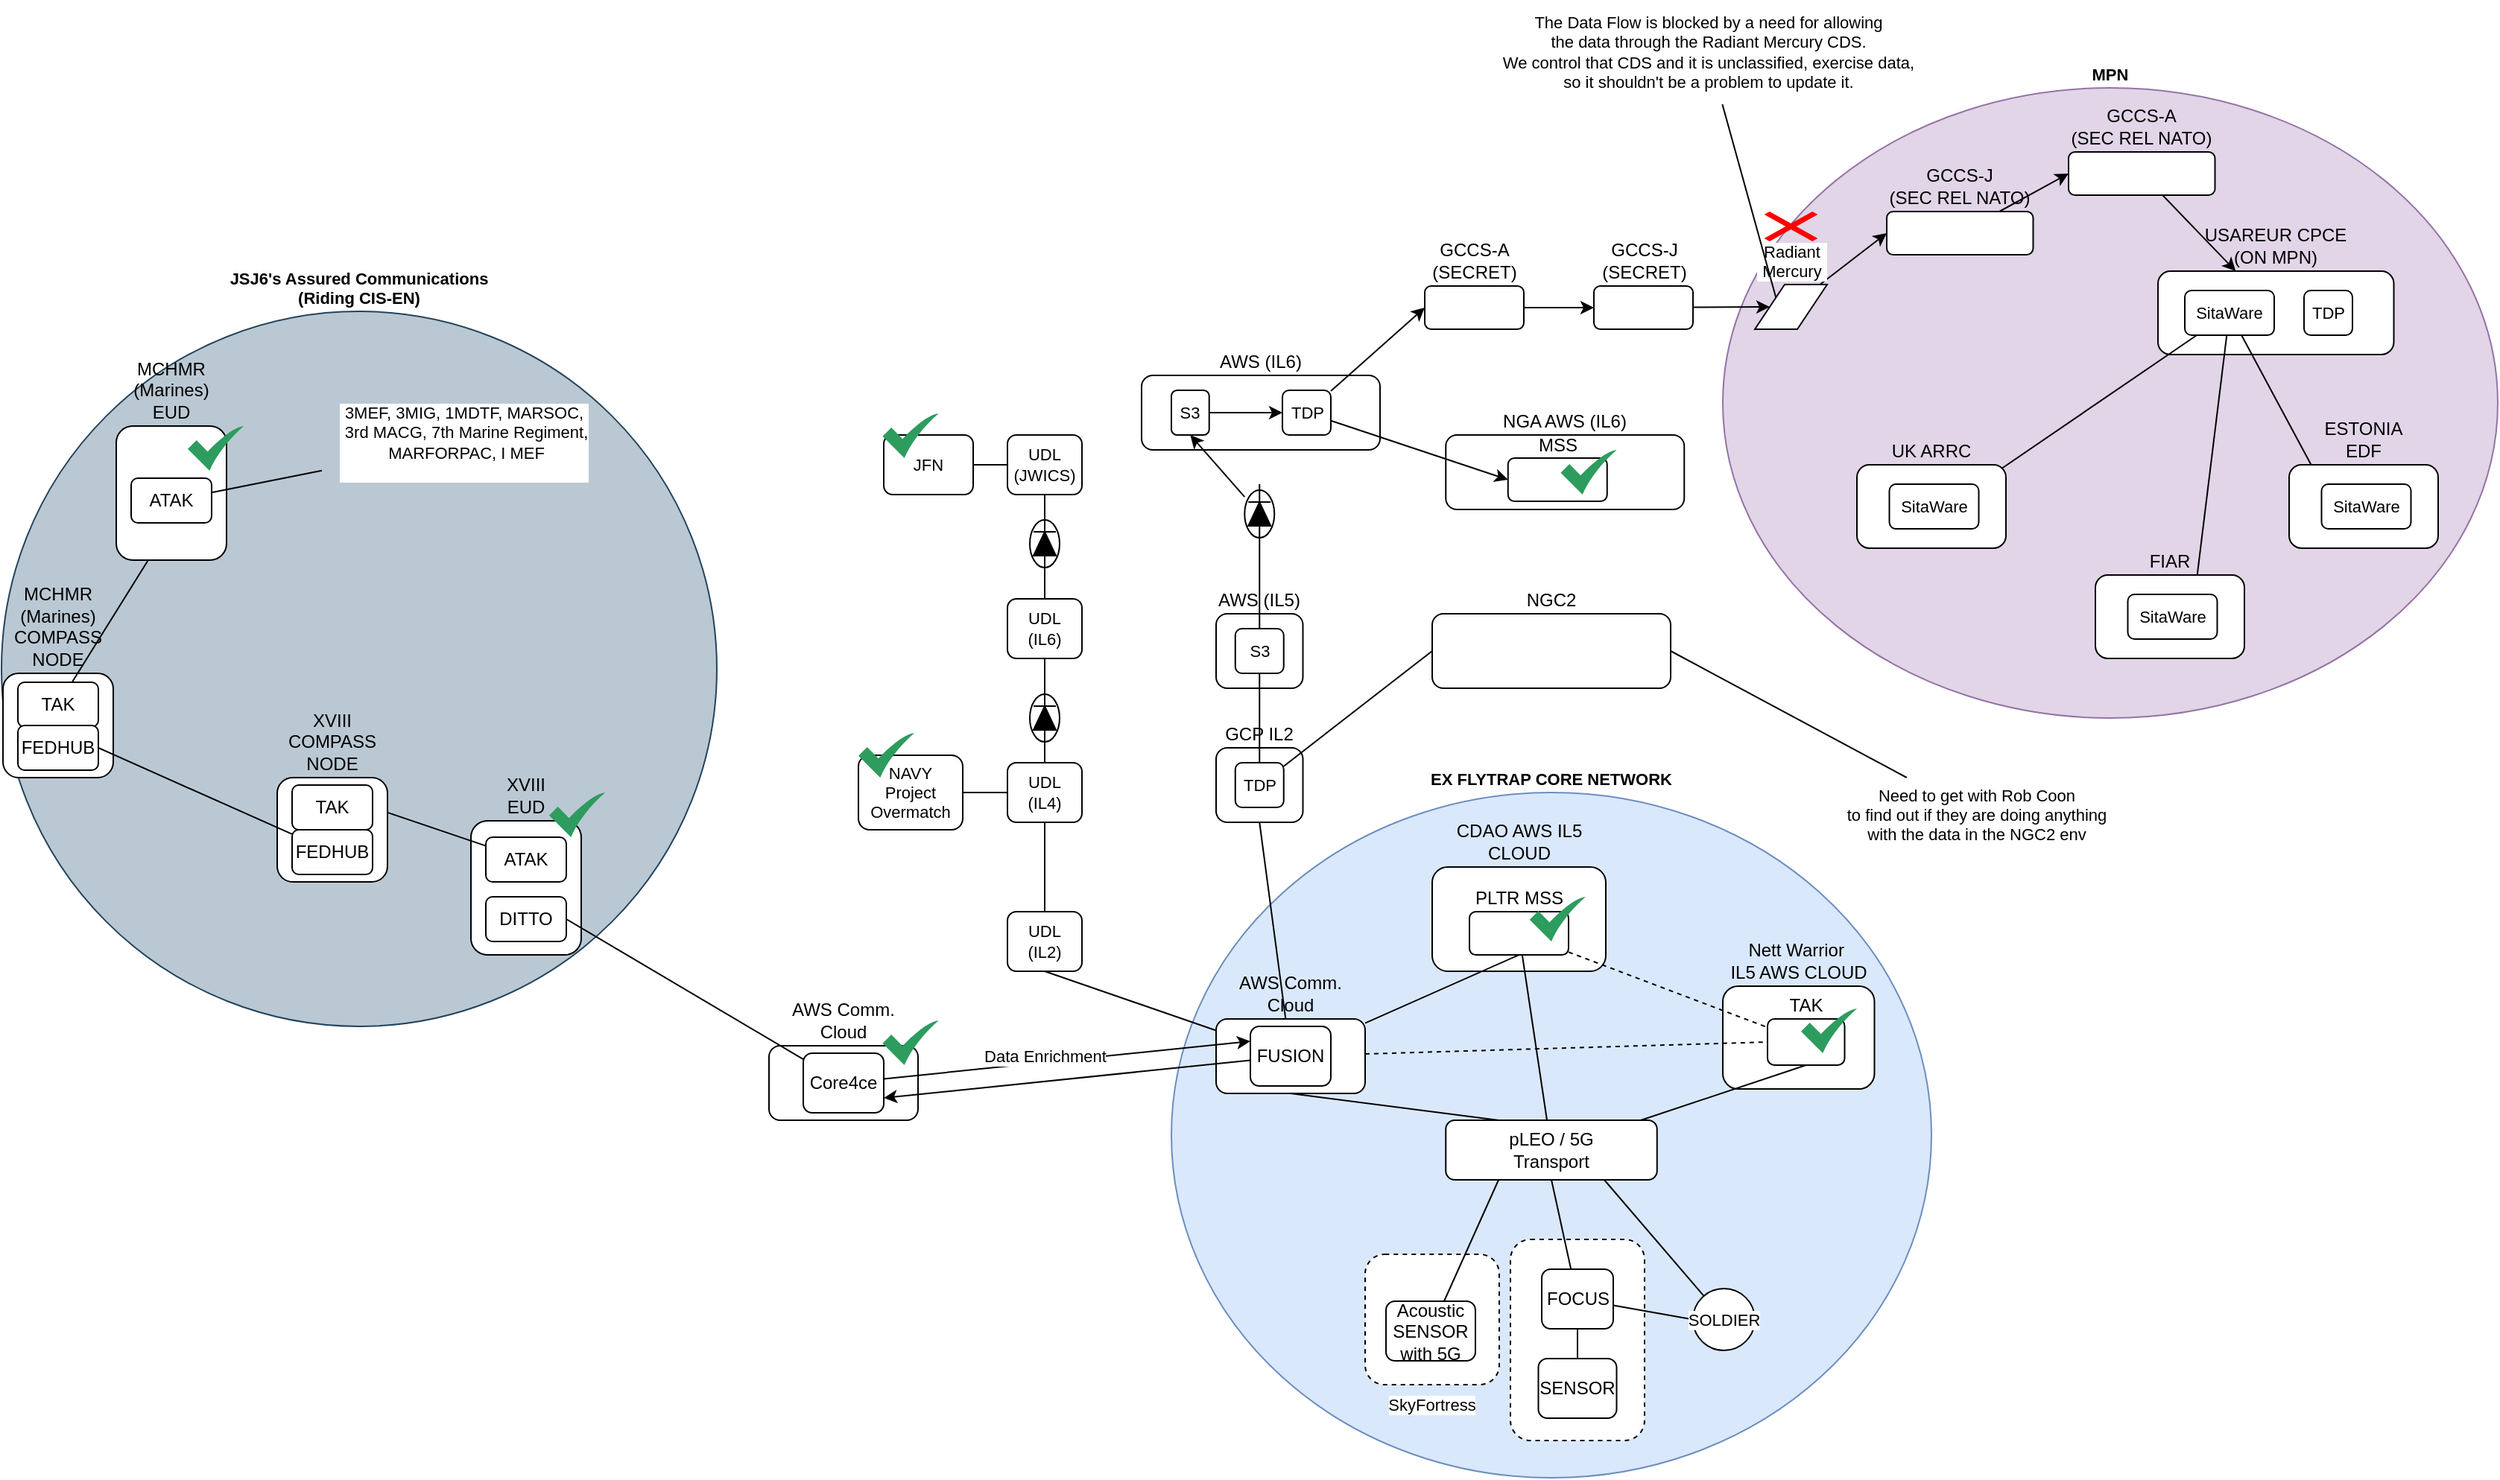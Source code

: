 <mxfile version="27.0.9">
  <diagram name="Page-1" id="hvNq0bLNqhKwoZfUZP0T">
    <mxGraphModel dx="1759" dy="1660" grid="1" gridSize="10" guides="1" tooltips="1" connect="1" arrows="1" fold="1" page="1" pageScale="1" pageWidth="850" pageHeight="1100" math="0" shadow="0">
      <root>
        <mxCell id="0" />
        <mxCell id="1" parent="0" />
        <mxCell id="hDkIq6Xu9XrADPTMmhmZ-83" value="&lt;div&gt;&lt;b&gt;JSJ6&#39;s Assured Communications&lt;/b&gt;&lt;/div&gt;&lt;div&gt;&lt;b&gt;(Riding CIS-EN)&lt;/b&gt;&lt;/div&gt;" style="ellipse;whiteSpace=wrap;html=1;aspect=fixed;fontFamily=Helvetica;fontSize=11;labelBackgroundColor=default;labelPosition=center;verticalLabelPosition=top;align=center;verticalAlign=bottom;fillColor=#bac8d3;strokeColor=#23445d;" parent="1" vertex="1">
          <mxGeometry x="-665" y="-413" width="480" height="480" as="geometry" />
        </mxCell>
        <mxCell id="hDkIq6Xu9XrADPTMmhmZ-85" value="XVIII&lt;div&gt;EUD&lt;/div&gt;" style="rounded=1;whiteSpace=wrap;html=1;labelPosition=center;verticalLabelPosition=top;align=center;verticalAlign=bottom;" parent="1" vertex="1">
          <mxGeometry x="-350" y="-71" width="74" height="90" as="geometry" />
        </mxCell>
        <mxCell id="hDkIq6Xu9XrADPTMmhmZ-66" value="&lt;b&gt;MPN&lt;/b&gt;" style="ellipse;whiteSpace=wrap;html=1;fontFamily=Helvetica;fontSize=11;labelBackgroundColor=default;fillColor=#e1d5e7;strokeColor=#9673a6;labelPosition=center;verticalLabelPosition=top;align=center;verticalAlign=bottom;" parent="1" vertex="1">
          <mxGeometry x="490" y="-563" width="520" height="423" as="geometry" />
        </mxCell>
        <mxCell id="jyh1h8HAa2u7fzU4bVlv-119" value="&lt;b&gt;EX FLYTRAP CORE NETWORK&lt;/b&gt;" style="ellipse;whiteSpace=wrap;html=1;fontFamily=Helvetica;fontSize=11;labelBackgroundColor=default;fillColor=#dae8fc;strokeColor=#6c8ebf;labelPosition=center;verticalLabelPosition=top;align=center;verticalAlign=bottom;" parent="1" vertex="1">
          <mxGeometry x="120" y="-90" width="510" height="460" as="geometry" />
        </mxCell>
        <mxCell id="jyh1h8HAa2u7fzU4bVlv-82" value="AWS Comm. Cloud" style="rounded=1;whiteSpace=wrap;html=1;labelPosition=center;verticalLabelPosition=top;align=center;verticalAlign=bottom;" parent="1" vertex="1">
          <mxGeometry x="150" y="62" width="100" height="50" as="geometry" />
        </mxCell>
        <mxCell id="hDkIq6Xu9XrADPTMmhmZ-47" value="NGA AWS (IL6)" style="rounded=1;whiteSpace=wrap;html=1;labelPosition=center;verticalLabelPosition=top;align=center;verticalAlign=bottom;" parent="1" vertex="1">
          <mxGeometry x="304.13" y="-330" width="160" height="50" as="geometry" />
        </mxCell>
        <mxCell id="hDkIq6Xu9XrADPTMmhmZ-37" value="AWS (IL6)" style="rounded=1;whiteSpace=wrap;html=1;labelPosition=center;verticalLabelPosition=top;align=center;verticalAlign=bottom;" parent="1" vertex="1">
          <mxGeometry x="100" y="-370" width="160" height="50" as="geometry" />
        </mxCell>
        <mxCell id="hDkIq6Xu9XrADPTMmhmZ-25" value="GCP IL2" style="rounded=1;whiteSpace=wrap;html=1;labelPosition=center;verticalLabelPosition=top;align=center;verticalAlign=bottom;" parent="1" vertex="1">
          <mxGeometry x="150" y="-120" width="58.25" height="50" as="geometry" />
        </mxCell>
        <mxCell id="hDkIq6Xu9XrADPTMmhmZ-33" value="AWS (IL5)" style="rounded=1;whiteSpace=wrap;html=1;labelPosition=center;verticalLabelPosition=top;align=center;verticalAlign=bottom;" parent="1" vertex="1">
          <mxGeometry x="150" y="-210" width="58.25" height="50" as="geometry" />
        </mxCell>
        <mxCell id="hDkIq6Xu9XrADPTMmhmZ-26" value="AWS Comm. Cloud" style="rounded=1;whiteSpace=wrap;html=1;labelPosition=center;verticalLabelPosition=top;align=center;verticalAlign=bottom;" parent="1" vertex="1">
          <mxGeometry x="-150" y="80" width="100" height="50" as="geometry" />
        </mxCell>
        <mxCell id="jyh1h8HAa2u7fzU4bVlv-79" value="CDAO AWS IL5 CLOUD" style="rounded=1;whiteSpace=wrap;html=1;labelPosition=center;verticalLabelPosition=top;align=center;verticalAlign=bottom;" parent="1" vertex="1">
          <mxGeometry x="295" y="-40" width="116.5" height="70" as="geometry" />
        </mxCell>
        <mxCell id="jyh1h8HAa2u7fzU4bVlv-77" value="" style="rounded=1;whiteSpace=wrap;html=1;fontFamily=Helvetica;fontSize=11;fontColor=default;labelBackgroundColor=default;dashed=1;labelPosition=center;verticalLabelPosition=bottom;align=center;verticalAlign=top;" parent="1" vertex="1">
          <mxGeometry x="347.5" y="210" width="90" height="135" as="geometry" />
        </mxCell>
        <mxCell id="jyh1h8HAa2u7fzU4bVlv-12" value="Nett Warrior&amp;nbsp;&lt;div&gt;IL5 AWS CLOUD&lt;/div&gt;" style="rounded=1;whiteSpace=wrap;html=1;labelPosition=center;verticalLabelPosition=top;align=center;verticalAlign=bottom;" parent="1" vertex="1">
          <mxGeometry x="490" y="40" width="101.75" height="69" as="geometry" />
        </mxCell>
        <mxCell id="jyh1h8HAa2u7fzU4bVlv-13" value="TAK" style="rounded=1;whiteSpace=wrap;html=1;labelPosition=center;verticalLabelPosition=top;align=center;verticalAlign=bottom;" parent="1" vertex="1">
          <mxGeometry x="520" y="62" width="51.75" height="31" as="geometry" />
        </mxCell>
        <mxCell id="jyh1h8HAa2u7fzU4bVlv-20" style="rounded=0;orthogonalLoop=1;jettySize=auto;html=1;endArrow=none;startFill=0;" parent="1" edge="1">
          <mxGeometry relative="1" as="geometry">
            <mxPoint x="412.5" y="190" as="sourcePoint" />
          </mxGeometry>
        </mxCell>
        <mxCell id="jyh1h8HAa2u7fzU4bVlv-24" style="rounded=0;orthogonalLoop=1;jettySize=auto;html=1;entryX=0.5;entryY=1;entryDx=0;entryDy=0;endArrow=none;startFill=0;" parent="1" edge="1">
          <mxGeometry relative="1" as="geometry">
            <mxPoint x="412.5" y="264" as="targetPoint" />
          </mxGeometry>
        </mxCell>
        <mxCell id="jyh1h8HAa2u7fzU4bVlv-114" style="edgeStyle=none;shape=connector;rounded=0;orthogonalLoop=1;jettySize=auto;html=1;entryX=0.5;entryY=1;entryDx=0;entryDy=0;strokeColor=default;align=center;verticalAlign=middle;fontFamily=Helvetica;fontSize=11;fontColor=default;labelBackgroundColor=default;startFill=0;endArrow=none;" parent="1" source="jyh1h8HAa2u7fzU4bVlv-28" target="jyh1h8HAa2u7fzU4bVlv-13" edge="1">
          <mxGeometry relative="1" as="geometry" />
        </mxCell>
        <mxCell id="jyh1h8HAa2u7fzU4bVlv-116" style="edgeStyle=none;shape=connector;rounded=0;orthogonalLoop=1;jettySize=auto;html=1;strokeColor=default;align=center;verticalAlign=middle;fontFamily=Helvetica;fontSize=11;fontColor=default;labelBackgroundColor=default;startFill=0;endArrow=none;" parent="1" source="jyh1h8HAa2u7fzU4bVlv-28" target="jyh1h8HAa2u7fzU4bVlv-80" edge="1">
          <mxGeometry relative="1" as="geometry" />
        </mxCell>
        <mxCell id="jyh1h8HAa2u7fzU4bVlv-28" value="pLEO / 5G&lt;div&gt;Transport&lt;/div&gt;" style="rounded=1;whiteSpace=wrap;html=1;" parent="1" vertex="1">
          <mxGeometry x="304.13" y="130" width="141.75" height="40" as="geometry" />
        </mxCell>
        <mxCell id="jyh1h8HAa2u7fzU4bVlv-31" style="edgeStyle=orthogonalEdgeStyle;rounded=0;orthogonalLoop=1;jettySize=auto;html=1;endArrow=none;startFill=0;" parent="1" edge="1">
          <mxGeometry relative="1" as="geometry">
            <mxPoint x="629.5" y="203" as="sourcePoint" />
          </mxGeometry>
        </mxCell>
        <mxCell id="jyh1h8HAa2u7fzU4bVlv-35" style="edgeStyle=orthogonalEdgeStyle;rounded=0;orthogonalLoop=1;jettySize=auto;html=1;entryX=0.5;entryY=1;entryDx=0;entryDy=0;endArrow=none;startFill=0;" parent="1" edge="1">
          <mxGeometry relative="1" as="geometry">
            <mxPoint x="630" y="267" as="targetPoint" />
          </mxGeometry>
        </mxCell>
        <mxCell id="jyh1h8HAa2u7fzU4bVlv-50" style="rounded=0;orthogonalLoop=1;jettySize=auto;html=1;entryX=1;entryY=0.5;entryDx=0;entryDy=0;endArrow=none;startFill=0;" parent="1" edge="1">
          <mxGeometry relative="1" as="geometry">
            <mxPoint x="745.363" y="300" as="sourcePoint" />
          </mxGeometry>
        </mxCell>
        <mxCell id="hDkIq6Xu9XrADPTMmhmZ-6" style="edgeStyle=none;shape=connector;rounded=0;orthogonalLoop=1;jettySize=auto;html=1;entryX=0.5;entryY=1;entryDx=0;entryDy=0;strokeColor=default;align=center;verticalAlign=middle;fontFamily=Helvetica;fontSize=11;fontColor=default;labelBackgroundColor=default;startFill=0;endArrow=none;" parent="1" source="jyh1h8HAa2u7fzU4bVlv-56" target="jyh1h8HAa2u7fzU4bVlv-28" edge="1">
          <mxGeometry relative="1" as="geometry" />
        </mxCell>
        <mxCell id="hDkIq6Xu9XrADPTMmhmZ-7" style="edgeStyle=none;shape=connector;rounded=0;orthogonalLoop=1;jettySize=auto;html=1;entryX=0;entryY=0.5;entryDx=0;entryDy=0;strokeColor=default;align=center;verticalAlign=middle;fontFamily=Helvetica;fontSize=11;fontColor=default;labelBackgroundColor=default;startFill=0;endArrow=none;" parent="1" source="jyh1h8HAa2u7fzU4bVlv-56" target="hDkIq6Xu9XrADPTMmhmZ-4" edge="1">
          <mxGeometry relative="1" as="geometry" />
        </mxCell>
        <mxCell id="jyh1h8HAa2u7fzU4bVlv-56" value="FOCUS" style="rounded=1;whiteSpace=wrap;html=1;" parent="1" vertex="1">
          <mxGeometry x="368.5" y="230" width="48" height="40" as="geometry" />
        </mxCell>
        <mxCell id="jyh1h8HAa2u7fzU4bVlv-58" value="SENSOR" style="rounded=1;whiteSpace=wrap;html=1;" parent="1" vertex="1">
          <mxGeometry x="366.25" y="290" width="52.5" height="40" as="geometry" />
        </mxCell>
        <mxCell id="jyh1h8HAa2u7fzU4bVlv-59" value="" style="rounded=0;orthogonalLoop=1;jettySize=auto;html=1;entryX=0.5;entryY=1;entryDx=0;entryDy=0;endArrow=none;startFill=0;" parent="1" source="jyh1h8HAa2u7fzU4bVlv-58" target="jyh1h8HAa2u7fzU4bVlv-56" edge="1">
          <mxGeometry relative="1" as="geometry">
            <mxPoint x="163.25" y="335" as="sourcePoint" />
            <mxPoint x="178.25" y="395" as="targetPoint" />
          </mxGeometry>
        </mxCell>
        <mxCell id="hDkIq6Xu9XrADPTMmhmZ-2" style="rounded=0;orthogonalLoop=1;jettySize=auto;html=1;endArrow=none;startFill=0;dashed=1;" parent="1" source="jyh1h8HAa2u7fzU4bVlv-80" target="jyh1h8HAa2u7fzU4bVlv-13" edge="1">
          <mxGeometry relative="1" as="geometry" />
        </mxCell>
        <mxCell id="jyh1h8HAa2u7fzU4bVlv-80" value="PLTR MSS" style="rounded=1;whiteSpace=wrap;html=1;labelPosition=center;verticalLabelPosition=top;align=center;verticalAlign=bottom;" parent="1" vertex="1">
          <mxGeometry x="320" y="-10" width="66.5" height="29" as="geometry" />
        </mxCell>
        <mxCell id="jyh1h8HAa2u7fzU4bVlv-117" style="edgeStyle=none;shape=connector;rounded=0;orthogonalLoop=1;jettySize=auto;html=1;entryX=0.5;entryY=1;entryDx=0;entryDy=0;strokeColor=default;align=center;verticalAlign=middle;fontFamily=Helvetica;fontSize=11;fontColor=default;labelBackgroundColor=default;startFill=0;endArrow=none;" parent="1" source="jyh1h8HAa2u7fzU4bVlv-82" target="jyh1h8HAa2u7fzU4bVlv-80" edge="1">
          <mxGeometry relative="1" as="geometry" />
        </mxCell>
        <mxCell id="jyh1h8HAa2u7fzU4bVlv-118" style="edgeStyle=none;shape=connector;rounded=0;orthogonalLoop=1;jettySize=auto;html=1;entryX=0;entryY=0.5;entryDx=0;entryDy=0;strokeColor=default;align=center;verticalAlign=middle;fontFamily=Helvetica;fontSize=11;fontColor=default;labelBackgroundColor=default;startFill=0;endArrow=none;dashed=1;" parent="1" source="jyh1h8HAa2u7fzU4bVlv-82" target="jyh1h8HAa2u7fzU4bVlv-13" edge="1">
          <mxGeometry relative="1" as="geometry" />
        </mxCell>
        <mxCell id="hDkIq6Xu9XrADPTMmhmZ-13" style="edgeStyle=none;shape=connector;rounded=0;orthogonalLoop=1;jettySize=auto;html=1;entryX=0.5;entryY=1;entryDx=0;entryDy=0;strokeColor=default;align=center;verticalAlign=middle;fontFamily=Helvetica;fontSize=11;fontColor=default;labelBackgroundColor=default;startFill=0;endArrow=none;" parent="1" source="jyh1h8HAa2u7fzU4bVlv-82" target="hDkIq6Xu9XrADPTMmhmZ-9" edge="1">
          <mxGeometry relative="1" as="geometry" />
        </mxCell>
        <mxCell id="hDkIq6Xu9XrADPTMmhmZ-31" style="edgeStyle=none;shape=connector;rounded=0;orthogonalLoop=1;jettySize=auto;html=1;entryX=0.5;entryY=1;entryDx=0;entryDy=0;strokeColor=default;align=center;verticalAlign=middle;fontFamily=Helvetica;fontSize=11;fontColor=default;labelBackgroundColor=default;startFill=0;endArrow=none;" parent="1" source="jyh1h8HAa2u7fzU4bVlv-82" target="hDkIq6Xu9XrADPTMmhmZ-25" edge="1">
          <mxGeometry relative="1" as="geometry" />
        </mxCell>
        <mxCell id="jyh1h8HAa2u7fzU4bVlv-83" value="SkyFortress" style="rounded=1;whiteSpace=wrap;html=1;fontFamily=Helvetica;fontSize=11;fontColor=default;labelBackgroundColor=default;dashed=1;labelPosition=center;verticalLabelPosition=bottom;align=center;verticalAlign=top;" parent="1" vertex="1">
          <mxGeometry x="250" y="220" width="90" height="87.5" as="geometry" />
        </mxCell>
        <mxCell id="jyh1h8HAa2u7fzU4bVlv-101" style="edgeStyle=none;shape=connector;rounded=0;orthogonalLoop=1;jettySize=auto;html=1;entryX=0.5;entryY=1;entryDx=0;entryDy=0;strokeColor=default;align=center;verticalAlign=middle;fontFamily=Helvetica;fontSize=11;fontColor=default;labelBackgroundColor=default;startFill=0;endArrow=none;exitX=0.25;exitY=0;exitDx=0;exitDy=0;" parent="1" source="jyh1h8HAa2u7fzU4bVlv-28" target="jyh1h8HAa2u7fzU4bVlv-82" edge="1">
          <mxGeometry relative="1" as="geometry" />
        </mxCell>
        <mxCell id="hDkIq6Xu9XrADPTMmhmZ-5" style="edgeStyle=none;shape=connector;rounded=0;orthogonalLoop=1;jettySize=auto;html=1;entryX=0.25;entryY=1;entryDx=0;entryDy=0;strokeColor=default;align=center;verticalAlign=middle;fontFamily=Helvetica;fontSize=11;fontColor=default;labelBackgroundColor=default;startFill=0;endArrow=none;" parent="1" source="jyh1h8HAa2u7fzU4bVlv-84" target="jyh1h8HAa2u7fzU4bVlv-28" edge="1">
          <mxGeometry relative="1" as="geometry" />
        </mxCell>
        <mxCell id="jyh1h8HAa2u7fzU4bVlv-84" value="Acoustic SENSOR&lt;div&gt;with 5G&lt;/div&gt;" style="rounded=1;whiteSpace=wrap;html=1;" parent="1" vertex="1">
          <mxGeometry x="264" y="251.5" width="60" height="40" as="geometry" />
        </mxCell>
        <mxCell id="hDkIq6Xu9XrADPTMmhmZ-28" style="edgeStyle=none;shape=connector;rounded=0;orthogonalLoop=1;jettySize=auto;html=1;entryX=1;entryY=0.75;entryDx=0;entryDy=0;strokeColor=default;align=center;verticalAlign=middle;fontFamily=Helvetica;fontSize=11;fontColor=default;labelBackgroundColor=default;startFill=0;endArrow=classic;endFill=1;" parent="1" source="hDkIq6Xu9XrADPTMmhmZ-3" target="hDkIq6Xu9XrADPTMmhmZ-27" edge="1">
          <mxGeometry relative="1" as="geometry" />
        </mxCell>
        <mxCell id="hDkIq6Xu9XrADPTMmhmZ-3" value="FUSION" style="rounded=1;whiteSpace=wrap;html=1;" parent="1" vertex="1">
          <mxGeometry x="173" y="67" width="54" height="40" as="geometry" />
        </mxCell>
        <mxCell id="hDkIq6Xu9XrADPTMmhmZ-8" style="edgeStyle=none;shape=connector;rounded=0;orthogonalLoop=1;jettySize=auto;html=1;entryX=0.75;entryY=1;entryDx=0;entryDy=0;strokeColor=default;align=center;verticalAlign=middle;fontFamily=Helvetica;fontSize=11;fontColor=default;labelBackgroundColor=default;startFill=0;endArrow=none;" parent="1" source="hDkIq6Xu9XrADPTMmhmZ-4" target="jyh1h8HAa2u7fzU4bVlv-28" edge="1">
          <mxGeometry relative="1" as="geometry" />
        </mxCell>
        <mxCell id="hDkIq6Xu9XrADPTMmhmZ-4" value="SOLDIER" style="ellipse;whiteSpace=wrap;html=1;aspect=fixed;fontFamily=Helvetica;fontSize=11;fontColor=default;labelBackgroundColor=default;" parent="1" vertex="1">
          <mxGeometry x="470" y="243" width="41.5" height="41.5" as="geometry" />
        </mxCell>
        <mxCell id="hDkIq6Xu9XrADPTMmhmZ-20" style="edgeStyle=none;shape=connector;rounded=0;orthogonalLoop=1;jettySize=auto;html=1;entryX=0.5;entryY=1;entryDx=0;entryDy=0;strokeColor=default;align=center;verticalAlign=middle;fontFamily=Helvetica;fontSize=11;fontColor=default;labelBackgroundColor=default;startFill=0;endArrow=none;" parent="1" source="hDkIq6Xu9XrADPTMmhmZ-9" target="hDkIq6Xu9XrADPTMmhmZ-10" edge="1">
          <mxGeometry relative="1" as="geometry" />
        </mxCell>
        <mxCell id="hDkIq6Xu9XrADPTMmhmZ-9" value="UDL&lt;div&gt;(IL2)&lt;/div&gt;" style="rounded=1;whiteSpace=wrap;html=1;fontFamily=Helvetica;fontSize=11;fontColor=default;labelBackgroundColor=default;" parent="1" vertex="1">
          <mxGeometry x="10" y="-10" width="50" height="40" as="geometry" />
        </mxCell>
        <mxCell id="hDkIq6Xu9XrADPTMmhmZ-10" value="UDL&lt;div&gt;(IL4)&lt;/div&gt;" style="rounded=1;whiteSpace=wrap;html=1;fontFamily=Helvetica;fontSize=11;fontColor=default;labelBackgroundColor=default;" parent="1" vertex="1">
          <mxGeometry x="10" y="-110" width="50" height="40" as="geometry" />
        </mxCell>
        <mxCell id="hDkIq6Xu9XrADPTMmhmZ-11" value="UDL&lt;div&gt;(IL6)&lt;/div&gt;" style="rounded=1;whiteSpace=wrap;html=1;fontFamily=Helvetica;fontSize=11;fontColor=default;labelBackgroundColor=default;" parent="1" vertex="1">
          <mxGeometry x="10" y="-220" width="50" height="40" as="geometry" />
        </mxCell>
        <mxCell id="hDkIq6Xu9XrADPTMmhmZ-12" value="UDL&lt;div&gt;(JWICS)&lt;/div&gt;" style="rounded=1;whiteSpace=wrap;html=1;fontFamily=Helvetica;fontSize=11;fontColor=default;labelBackgroundColor=default;" parent="1" vertex="1">
          <mxGeometry x="10" y="-330" width="50" height="40" as="geometry" />
        </mxCell>
        <mxCell id="hDkIq6Xu9XrADPTMmhmZ-17" style="edgeStyle=none;shape=connector;rounded=0;orthogonalLoop=1;jettySize=auto;html=1;entryX=0.5;entryY=1;entryDx=0;entryDy=0;strokeColor=default;align=center;verticalAlign=middle;fontFamily=Helvetica;fontSize=11;fontColor=default;labelBackgroundColor=default;startFill=0;endArrow=none;" parent="1" source="hDkIq6Xu9XrADPTMmhmZ-14" target="hDkIq6Xu9XrADPTMmhmZ-12" edge="1">
          <mxGeometry relative="1" as="geometry" />
        </mxCell>
        <mxCell id="hDkIq6Xu9XrADPTMmhmZ-14" value="" style="pointerEvents=1;fillColor=strokeColor;verticalLabelPosition=bottom;shadow=0;dashed=0;align=center;html=1;verticalAlign=top;shape=mxgraph.electrical.diodes.tunnel_diode_2;fontFamily=Helvetica;fontSize=11;fontColor=default;labelBackgroundColor=default;rotation=-90;" parent="1" vertex="1">
          <mxGeometry x="15" y="-267" width="40" height="20" as="geometry" />
        </mxCell>
        <mxCell id="hDkIq6Xu9XrADPTMmhmZ-19" style="edgeStyle=none;shape=connector;rounded=0;orthogonalLoop=1;jettySize=auto;html=1;entryX=0.5;entryY=1;entryDx=0;entryDy=0;strokeColor=default;align=center;verticalAlign=middle;fontFamily=Helvetica;fontSize=11;fontColor=default;labelBackgroundColor=default;startFill=0;endArrow=none;" parent="1" source="hDkIq6Xu9XrADPTMmhmZ-15" target="hDkIq6Xu9XrADPTMmhmZ-11" edge="1">
          <mxGeometry relative="1" as="geometry" />
        </mxCell>
        <mxCell id="hDkIq6Xu9XrADPTMmhmZ-15" value="" style="pointerEvents=1;fillColor=strokeColor;verticalLabelPosition=bottom;shadow=0;dashed=0;align=center;html=1;verticalAlign=top;shape=mxgraph.electrical.diodes.tunnel_diode_2;fontFamily=Helvetica;fontSize=11;fontColor=default;labelBackgroundColor=default;rotation=-90;" parent="1" vertex="1">
          <mxGeometry x="15" y="-150" width="40" height="20" as="geometry" />
        </mxCell>
        <mxCell id="hDkIq6Xu9XrADPTMmhmZ-16" style="edgeStyle=none;shape=connector;rounded=0;orthogonalLoop=1;jettySize=auto;html=1;entryX=0;entryY=0.5;entryDx=0;entryDy=0;entryPerimeter=0;strokeColor=default;align=center;verticalAlign=middle;fontFamily=Helvetica;fontSize=11;fontColor=default;labelBackgroundColor=default;startFill=0;endArrow=none;" parent="1" source="hDkIq6Xu9XrADPTMmhmZ-11" target="hDkIq6Xu9XrADPTMmhmZ-14" edge="1">
          <mxGeometry relative="1" as="geometry" />
        </mxCell>
        <mxCell id="hDkIq6Xu9XrADPTMmhmZ-18" style="edgeStyle=none;shape=connector;rounded=0;orthogonalLoop=1;jettySize=auto;html=1;entryX=0;entryY=0.5;entryDx=0;entryDy=0;entryPerimeter=0;strokeColor=default;align=center;verticalAlign=middle;fontFamily=Helvetica;fontSize=11;fontColor=default;labelBackgroundColor=default;startFill=0;endArrow=none;" parent="1" source="hDkIq6Xu9XrADPTMmhmZ-10" target="hDkIq6Xu9XrADPTMmhmZ-15" edge="1">
          <mxGeometry relative="1" as="geometry" />
        </mxCell>
        <mxCell id="hDkIq6Xu9XrADPTMmhmZ-22" style="edgeStyle=none;shape=connector;rounded=0;orthogonalLoop=1;jettySize=auto;html=1;strokeColor=default;align=center;verticalAlign=middle;fontFamily=Helvetica;fontSize=11;fontColor=default;labelBackgroundColor=default;startFill=0;endArrow=none;" parent="1" source="hDkIq6Xu9XrADPTMmhmZ-21" target="hDkIq6Xu9XrADPTMmhmZ-12" edge="1">
          <mxGeometry relative="1" as="geometry" />
        </mxCell>
        <mxCell id="hDkIq6Xu9XrADPTMmhmZ-21" value="JFN" style="rounded=1;whiteSpace=wrap;html=1;fontFamily=Helvetica;fontSize=11;fontColor=default;labelBackgroundColor=default;" parent="1" vertex="1">
          <mxGeometry x="-73" y="-330" width="60" height="40" as="geometry" />
        </mxCell>
        <mxCell id="hDkIq6Xu9XrADPTMmhmZ-24" style="edgeStyle=none;shape=connector;rounded=0;orthogonalLoop=1;jettySize=auto;html=1;strokeColor=default;align=center;verticalAlign=middle;fontFamily=Helvetica;fontSize=11;fontColor=default;labelBackgroundColor=default;startFill=0;endArrow=none;" parent="1" source="hDkIq6Xu9XrADPTMmhmZ-23" target="hDkIq6Xu9XrADPTMmhmZ-10" edge="1">
          <mxGeometry relative="1" as="geometry" />
        </mxCell>
        <mxCell id="hDkIq6Xu9XrADPTMmhmZ-23" value="NAVY&lt;div&gt;Project Overmatch&lt;/div&gt;" style="rounded=1;whiteSpace=wrap;html=1;fontFamily=Helvetica;fontSize=11;fontColor=default;labelBackgroundColor=default;" parent="1" vertex="1">
          <mxGeometry x="-90" y="-115" width="70" height="50" as="geometry" />
        </mxCell>
        <mxCell id="hDkIq6Xu9XrADPTMmhmZ-29" style="edgeStyle=none;shape=connector;rounded=0;orthogonalLoop=1;jettySize=auto;html=1;entryX=0;entryY=0.25;entryDx=0;entryDy=0;strokeColor=default;align=center;verticalAlign=middle;fontFamily=Helvetica;fontSize=11;fontColor=default;labelBackgroundColor=default;startFill=0;endArrow=classic;endFill=1;" parent="1" source="hDkIq6Xu9XrADPTMmhmZ-27" target="hDkIq6Xu9XrADPTMmhmZ-3" edge="1">
          <mxGeometry relative="1" as="geometry" />
        </mxCell>
        <mxCell id="hDkIq6Xu9XrADPTMmhmZ-30" value="Data Enrichment" style="edgeLabel;html=1;align=center;verticalAlign=middle;resizable=0;points=[];fontFamily=Helvetica;fontSize=11;fontColor=default;labelBackgroundColor=default;" parent="hDkIq6Xu9XrADPTMmhmZ-29" vertex="1" connectable="0">
          <mxGeometry x="-0.411" y="4" relative="1" as="geometry">
            <mxPoint x="36" y="-4" as="offset" />
          </mxGeometry>
        </mxCell>
        <mxCell id="hDkIq6Xu9XrADPTMmhmZ-87" style="edgeStyle=none;shape=connector;rounded=0;orthogonalLoop=1;jettySize=auto;html=1;entryX=1;entryY=0.5;entryDx=0;entryDy=0;strokeColor=default;align=center;verticalAlign=middle;fontFamily=Helvetica;fontSize=11;fontColor=default;labelBackgroundColor=default;startFill=0;endArrow=none;" parent="1" source="hDkIq6Xu9XrADPTMmhmZ-27" target="hDkIq6Xu9XrADPTMmhmZ-86" edge="1">
          <mxGeometry relative="1" as="geometry" />
        </mxCell>
        <mxCell id="hDkIq6Xu9XrADPTMmhmZ-27" value="Core4ce" style="rounded=1;whiteSpace=wrap;html=1;" parent="1" vertex="1">
          <mxGeometry x="-127" y="85" width="54" height="40" as="geometry" />
        </mxCell>
        <mxCell id="hDkIq6Xu9XrADPTMmhmZ-45" style="edgeStyle=none;shape=connector;rounded=0;orthogonalLoop=1;jettySize=auto;html=1;entryX=0.5;entryY=1;entryDx=0;entryDy=0;strokeColor=default;align=center;verticalAlign=middle;fontFamily=Helvetica;fontSize=11;fontColor=default;labelBackgroundColor=default;startFill=0;endArrow=classic;endFill=1;" parent="1" source="hDkIq6Xu9XrADPTMmhmZ-35" target="hDkIq6Xu9XrADPTMmhmZ-42" edge="1">
          <mxGeometry relative="1" as="geometry" />
        </mxCell>
        <mxCell id="hDkIq6Xu9XrADPTMmhmZ-35" value="" style="pointerEvents=1;fillColor=strokeColor;verticalLabelPosition=bottom;shadow=0;dashed=0;align=center;html=1;verticalAlign=top;shape=mxgraph.electrical.diodes.tunnel_diode_2;fontFamily=Helvetica;fontSize=11;fontColor=default;labelBackgroundColor=default;rotation=-90;" parent="1" vertex="1">
          <mxGeometry x="159.13" y="-287" width="40" height="20" as="geometry" />
        </mxCell>
        <mxCell id="hDkIq6Xu9XrADPTMmhmZ-43" style="edgeStyle=none;shape=connector;rounded=0;orthogonalLoop=1;jettySize=auto;html=1;entryX=0.5;entryY=1;entryDx=0;entryDy=0;strokeColor=default;align=center;verticalAlign=middle;fontFamily=Helvetica;fontSize=11;fontColor=default;labelBackgroundColor=default;startFill=0;endArrow=none;" parent="1" source="hDkIq6Xu9XrADPTMmhmZ-39" target="hDkIq6Xu9XrADPTMmhmZ-41" edge="1">
          <mxGeometry relative="1" as="geometry" />
        </mxCell>
        <mxCell id="hDkIq6Xu9XrADPTMmhmZ-80" style="edgeStyle=none;shape=connector;rounded=0;orthogonalLoop=1;jettySize=auto;html=1;entryX=0;entryY=0.5;entryDx=0;entryDy=0;strokeColor=default;align=center;verticalAlign=middle;fontFamily=Helvetica;fontSize=11;fontColor=default;labelBackgroundColor=default;startFill=0;endArrow=none;" parent="1" source="hDkIq6Xu9XrADPTMmhmZ-39" target="hDkIq6Xu9XrADPTMmhmZ-79" edge="1">
          <mxGeometry relative="1" as="geometry" />
        </mxCell>
        <mxCell id="hDkIq6Xu9XrADPTMmhmZ-39" value="TDP" style="rounded=1;whiteSpace=wrap;html=1;fontFamily=Helvetica;fontSize=11;fontColor=default;labelBackgroundColor=default;" parent="1" vertex="1">
          <mxGeometry x="162.88" y="-110" width="32.5" height="30" as="geometry" />
        </mxCell>
        <mxCell id="hDkIq6Xu9XrADPTMmhmZ-49" style="edgeStyle=none;shape=connector;rounded=0;orthogonalLoop=1;jettySize=auto;html=1;entryX=0;entryY=0.5;entryDx=0;entryDy=0;strokeColor=default;align=center;verticalAlign=middle;fontFamily=Helvetica;fontSize=11;fontColor=default;labelBackgroundColor=default;startFill=0;endArrow=classic;endFill=1;" parent="1" source="hDkIq6Xu9XrADPTMmhmZ-40" target="hDkIq6Xu9XrADPTMmhmZ-48" edge="1">
          <mxGeometry relative="1" as="geometry" />
        </mxCell>
        <mxCell id="hDkIq6Xu9XrADPTMmhmZ-52" style="edgeStyle=none;shape=connector;rounded=0;orthogonalLoop=1;jettySize=auto;html=1;entryX=0;entryY=0.5;entryDx=0;entryDy=0;strokeColor=default;align=center;verticalAlign=middle;fontFamily=Helvetica;fontSize=11;fontColor=default;labelBackgroundColor=default;startFill=0;endArrow=classic;endFill=1;" parent="1" source="hDkIq6Xu9XrADPTMmhmZ-40" target="hDkIq6Xu9XrADPTMmhmZ-50" edge="1">
          <mxGeometry relative="1" as="geometry" />
        </mxCell>
        <mxCell id="hDkIq6Xu9XrADPTMmhmZ-40" value="TDP" style="rounded=1;whiteSpace=wrap;html=1;fontFamily=Helvetica;fontSize=11;fontColor=default;labelBackgroundColor=default;" parent="1" vertex="1">
          <mxGeometry x="194.5" y="-360" width="32.5" height="30" as="geometry" />
        </mxCell>
        <mxCell id="hDkIq6Xu9XrADPTMmhmZ-41" value="S3" style="rounded=1;whiteSpace=wrap;html=1;fontFamily=Helvetica;fontSize=11;fontColor=default;labelBackgroundColor=default;" parent="1" vertex="1">
          <mxGeometry x="162.88" y="-200" width="32.5" height="30" as="geometry" />
        </mxCell>
        <mxCell id="hDkIq6Xu9XrADPTMmhmZ-46" style="edgeStyle=none;shape=connector;rounded=0;orthogonalLoop=1;jettySize=auto;html=1;entryX=0;entryY=0.5;entryDx=0;entryDy=0;strokeColor=default;align=center;verticalAlign=middle;fontFamily=Helvetica;fontSize=11;fontColor=default;labelBackgroundColor=default;startFill=0;endArrow=classic;endFill=1;" parent="1" source="hDkIq6Xu9XrADPTMmhmZ-42" target="hDkIq6Xu9XrADPTMmhmZ-40" edge="1">
          <mxGeometry relative="1" as="geometry" />
        </mxCell>
        <mxCell id="hDkIq6Xu9XrADPTMmhmZ-42" value="S3" style="rounded=1;whiteSpace=wrap;html=1;fontFamily=Helvetica;fontSize=11;fontColor=default;labelBackgroundColor=default;" parent="1" vertex="1">
          <mxGeometry x="120" y="-360" width="25.37" height="30" as="geometry" />
        </mxCell>
        <mxCell id="hDkIq6Xu9XrADPTMmhmZ-44" style="edgeStyle=none;shape=connector;rounded=0;orthogonalLoop=1;jettySize=auto;html=1;entryX=0;entryY=0.5;entryDx=0;entryDy=0;entryPerimeter=0;strokeColor=default;align=center;verticalAlign=middle;fontFamily=Helvetica;fontSize=11;fontColor=default;labelBackgroundColor=default;startFill=0;endArrow=none;" parent="1" source="hDkIq6Xu9XrADPTMmhmZ-41" target="hDkIq6Xu9XrADPTMmhmZ-35" edge="1">
          <mxGeometry relative="1" as="geometry" />
        </mxCell>
        <mxCell id="hDkIq6Xu9XrADPTMmhmZ-48" value="MSS" style="rounded=1;whiteSpace=wrap;html=1;labelPosition=center;verticalLabelPosition=top;align=center;verticalAlign=bottom;" parent="1" vertex="1">
          <mxGeometry x="345.88" y="-314.5" width="66.5" height="29" as="geometry" />
        </mxCell>
        <mxCell id="hDkIq6Xu9XrADPTMmhmZ-53" style="edgeStyle=none;shape=connector;rounded=0;orthogonalLoop=1;jettySize=auto;html=1;entryX=0;entryY=0.5;entryDx=0;entryDy=0;strokeColor=default;align=center;verticalAlign=middle;fontFamily=Helvetica;fontSize=11;fontColor=default;labelBackgroundColor=default;startFill=0;endArrow=classic;endFill=1;" parent="1" source="hDkIq6Xu9XrADPTMmhmZ-50" target="hDkIq6Xu9XrADPTMmhmZ-51" edge="1">
          <mxGeometry relative="1" as="geometry" />
        </mxCell>
        <mxCell id="hDkIq6Xu9XrADPTMmhmZ-50" value="GCCS-A&lt;div&gt;(SECRET)&lt;/div&gt;" style="rounded=1;whiteSpace=wrap;html=1;labelPosition=center;verticalLabelPosition=top;align=center;verticalAlign=bottom;" parent="1" vertex="1">
          <mxGeometry x="290" y="-430" width="66.5" height="29" as="geometry" />
        </mxCell>
        <mxCell id="hDkIq6Xu9XrADPTMmhmZ-56" style="edgeStyle=none;shape=connector;rounded=0;orthogonalLoop=1;jettySize=auto;html=1;entryX=0;entryY=0.5;entryDx=0;entryDy=0;strokeColor=default;align=center;verticalAlign=middle;fontFamily=Helvetica;fontSize=11;fontColor=default;labelBackgroundColor=default;startFill=0;endArrow=classic;endFill=1;" parent="1" source="hDkIq6Xu9XrADPTMmhmZ-51" target="hDkIq6Xu9XrADPTMmhmZ-55" edge="1">
          <mxGeometry relative="1" as="geometry" />
        </mxCell>
        <mxCell id="hDkIq6Xu9XrADPTMmhmZ-51" value="GCCS-J&lt;div&gt;(SECRET)&lt;/div&gt;" style="rounded=1;whiteSpace=wrap;html=1;labelPosition=center;verticalLabelPosition=top;align=center;verticalAlign=bottom;" parent="1" vertex="1">
          <mxGeometry x="403.5" y="-430" width="66.5" height="29" as="geometry" />
        </mxCell>
        <mxCell id="hDkIq6Xu9XrADPTMmhmZ-58" style="edgeStyle=none;shape=connector;rounded=0;orthogonalLoop=1;jettySize=auto;html=1;entryX=0;entryY=0.5;entryDx=0;entryDy=0;strokeColor=default;align=center;verticalAlign=middle;fontFamily=Helvetica;fontSize=11;fontColor=default;labelBackgroundColor=default;startFill=0;endArrow=classic;endFill=1;" parent="1" source="hDkIq6Xu9XrADPTMmhmZ-55" target="hDkIq6Xu9XrADPTMmhmZ-57" edge="1">
          <mxGeometry relative="1" as="geometry" />
        </mxCell>
        <mxCell id="hDkIq6Xu9XrADPTMmhmZ-55" value="Radiant Mercury" style="shape=parallelogram;perimeter=parallelogramPerimeter;whiteSpace=wrap;html=1;fixedSize=1;fontFamily=Helvetica;fontSize=11;fontColor=default;labelBackgroundColor=default;labelPosition=center;verticalLabelPosition=top;align=center;verticalAlign=bottom;" parent="1" vertex="1">
          <mxGeometry x="511.5" y="-431" width="48.5" height="30" as="geometry" />
        </mxCell>
        <mxCell id="hDkIq6Xu9XrADPTMmhmZ-60" style="edgeStyle=none;shape=connector;rounded=0;orthogonalLoop=1;jettySize=auto;html=1;entryX=0;entryY=0.5;entryDx=0;entryDy=0;strokeColor=default;align=center;verticalAlign=middle;fontFamily=Helvetica;fontSize=11;fontColor=default;labelBackgroundColor=default;startFill=0;endArrow=classic;endFill=1;" parent="1" source="hDkIq6Xu9XrADPTMmhmZ-57" target="hDkIq6Xu9XrADPTMmhmZ-59" edge="1">
          <mxGeometry relative="1" as="geometry" />
        </mxCell>
        <mxCell id="hDkIq6Xu9XrADPTMmhmZ-57" value="GCCS-J&lt;div&gt;(SEC REL NATO)&lt;/div&gt;" style="rounded=1;whiteSpace=wrap;html=1;labelPosition=center;verticalLabelPosition=top;align=center;verticalAlign=bottom;" parent="1" vertex="1">
          <mxGeometry x="600" y="-480" width="98.25" height="29" as="geometry" />
        </mxCell>
        <mxCell id="hDkIq6Xu9XrADPTMmhmZ-62" value="" style="edgeStyle=none;shape=connector;rounded=0;orthogonalLoop=1;jettySize=auto;html=1;strokeColor=default;align=center;verticalAlign=middle;fontFamily=Helvetica;fontSize=11;fontColor=default;labelBackgroundColor=default;startFill=0;endArrow=classic;endFill=1;" parent="1" source="hDkIq6Xu9XrADPTMmhmZ-59" target="hDkIq6Xu9XrADPTMmhmZ-61" edge="1">
          <mxGeometry relative="1" as="geometry" />
        </mxCell>
        <mxCell id="hDkIq6Xu9XrADPTMmhmZ-59" value="GCCS-A&lt;div&gt;(SEC REL NATO)&lt;/div&gt;" style="rounded=1;whiteSpace=wrap;html=1;labelPosition=center;verticalLabelPosition=top;align=center;verticalAlign=bottom;" parent="1" vertex="1">
          <mxGeometry x="722" y="-520" width="98.25" height="29" as="geometry" />
        </mxCell>
        <mxCell id="hDkIq6Xu9XrADPTMmhmZ-61" value="USAREUR CPCE&lt;div&gt;(ON MPN)&lt;/div&gt;" style="rounded=1;whiteSpace=wrap;html=1;labelPosition=center;verticalLabelPosition=top;align=center;verticalAlign=bottom;" parent="1" vertex="1">
          <mxGeometry x="782" y="-440" width="158.25" height="56" as="geometry" />
        </mxCell>
        <mxCell id="hDkIq6Xu9XrADPTMmhmZ-64" value="TDP" style="rounded=1;whiteSpace=wrap;html=1;fontFamily=Helvetica;fontSize=11;fontColor=default;labelBackgroundColor=default;" parent="1" vertex="1">
          <mxGeometry x="880" y="-427" width="32.5" height="30" as="geometry" />
        </mxCell>
        <mxCell id="hDkIq6Xu9XrADPTMmhmZ-74" style="edgeStyle=none;shape=connector;rounded=0;orthogonalLoop=1;jettySize=auto;html=1;entryX=1;entryY=0;entryDx=0;entryDy=0;strokeColor=default;align=center;verticalAlign=middle;fontFamily=Helvetica;fontSize=11;fontColor=default;labelBackgroundColor=default;startFill=0;endArrow=none;" parent="1" source="hDkIq6Xu9XrADPTMmhmZ-65" target="hDkIq6Xu9XrADPTMmhmZ-69" edge="1">
          <mxGeometry relative="1" as="geometry" />
        </mxCell>
        <mxCell id="hDkIq6Xu9XrADPTMmhmZ-75" style="edgeStyle=none;shape=connector;rounded=0;orthogonalLoop=1;jettySize=auto;html=1;entryX=0.75;entryY=0;entryDx=0;entryDy=0;strokeColor=default;align=center;verticalAlign=middle;fontFamily=Helvetica;fontSize=11;fontColor=default;labelBackgroundColor=default;startFill=0;endArrow=none;" parent="1" source="hDkIq6Xu9XrADPTMmhmZ-65" target="hDkIq6Xu9XrADPTMmhmZ-71" edge="1">
          <mxGeometry relative="1" as="geometry" />
        </mxCell>
        <mxCell id="hDkIq6Xu9XrADPTMmhmZ-76" style="edgeStyle=none;shape=connector;rounded=0;orthogonalLoop=1;jettySize=auto;html=1;entryX=0;entryY=0;entryDx=0;entryDy=0;strokeColor=default;align=center;verticalAlign=middle;fontFamily=Helvetica;fontSize=11;fontColor=default;labelBackgroundColor=default;startFill=0;endArrow=none;" parent="1" source="hDkIq6Xu9XrADPTMmhmZ-65" target="hDkIq6Xu9XrADPTMmhmZ-73" edge="1">
          <mxGeometry relative="1" as="geometry" />
        </mxCell>
        <mxCell id="hDkIq6Xu9XrADPTMmhmZ-65" value="SitaWare" style="rounded=1;whiteSpace=wrap;html=1;fontFamily=Helvetica;fontSize=11;fontColor=default;labelBackgroundColor=default;" parent="1" vertex="1">
          <mxGeometry x="800" y="-427" width="60" height="30" as="geometry" />
        </mxCell>
        <mxCell id="hDkIq6Xu9XrADPTMmhmZ-68" value="UK ARRC" style="rounded=1;whiteSpace=wrap;html=1;labelPosition=center;verticalLabelPosition=top;align=center;verticalAlign=bottom;" parent="1" vertex="1">
          <mxGeometry x="580" y="-310" width="100" height="56" as="geometry" />
        </mxCell>
        <mxCell id="hDkIq6Xu9XrADPTMmhmZ-69" value="SitaWare" style="rounded=1;whiteSpace=wrap;html=1;fontFamily=Helvetica;fontSize=11;fontColor=default;labelBackgroundColor=default;" parent="1" vertex="1">
          <mxGeometry x="601.75" y="-297" width="60" height="30" as="geometry" />
        </mxCell>
        <mxCell id="hDkIq6Xu9XrADPTMmhmZ-70" value="FIAR" style="rounded=1;whiteSpace=wrap;html=1;labelPosition=center;verticalLabelPosition=top;align=center;verticalAlign=bottom;" parent="1" vertex="1">
          <mxGeometry x="740" y="-236" width="100" height="56" as="geometry" />
        </mxCell>
        <mxCell id="hDkIq6Xu9XrADPTMmhmZ-71" value="SitaWare" style="rounded=1;whiteSpace=wrap;html=1;fontFamily=Helvetica;fontSize=11;fontColor=default;labelBackgroundColor=default;" parent="1" vertex="1">
          <mxGeometry x="761.75" y="-223" width="60" height="30" as="geometry" />
        </mxCell>
        <mxCell id="hDkIq6Xu9XrADPTMmhmZ-72" value="ESTONIA&lt;div&gt;EDF&lt;/div&gt;" style="rounded=1;whiteSpace=wrap;html=1;labelPosition=center;verticalLabelPosition=top;align=center;verticalAlign=bottom;" parent="1" vertex="1">
          <mxGeometry x="870" y="-310" width="100" height="56" as="geometry" />
        </mxCell>
        <mxCell id="hDkIq6Xu9XrADPTMmhmZ-73" value="SitaWare" style="rounded=1;whiteSpace=wrap;html=1;fontFamily=Helvetica;fontSize=11;fontColor=default;labelBackgroundColor=default;" parent="1" vertex="1">
          <mxGeometry x="891.75" y="-297" width="60" height="30" as="geometry" />
        </mxCell>
        <mxCell id="hDkIq6Xu9XrADPTMmhmZ-78" style="edgeStyle=none;shape=connector;rounded=0;orthogonalLoop=1;jettySize=auto;html=1;entryX=0;entryY=0;entryDx=0;entryDy=0;strokeColor=default;align=center;verticalAlign=middle;fontFamily=Helvetica;fontSize=11;fontColor=default;labelBackgroundColor=default;startFill=0;endArrow=none;" parent="1" source="hDkIq6Xu9XrADPTMmhmZ-77" target="hDkIq6Xu9XrADPTMmhmZ-55" edge="1">
          <mxGeometry relative="1" as="geometry" />
        </mxCell>
        <mxCell id="hDkIq6Xu9XrADPTMmhmZ-77" value="The Data Flow is blocked by a need for allowing&lt;div&gt;the data through the Radiant Mercury CDS.&lt;/div&gt;&lt;div&gt;We control that CDS and it is unclassified, exercise data,&lt;/div&gt;&lt;div&gt;so it shouldn&#39;t be a problem to update it.&lt;/div&gt;" style="text;html=1;align=center;verticalAlign=middle;resizable=0;points=[];autosize=1;strokeColor=none;fillColor=none;fontFamily=Helvetica;fontSize=11;fontColor=default;labelBackgroundColor=default;" parent="1" vertex="1">
          <mxGeometry x="330" y="-622" width="300" height="70" as="geometry" />
        </mxCell>
        <mxCell id="hDkIq6Xu9XrADPTMmhmZ-79" value="NGC2" style="rounded=1;whiteSpace=wrap;html=1;labelPosition=center;verticalLabelPosition=top;align=center;verticalAlign=bottom;" parent="1" vertex="1">
          <mxGeometry x="295.01" y="-210" width="160" height="50" as="geometry" />
        </mxCell>
        <mxCell id="hDkIq6Xu9XrADPTMmhmZ-82" style="edgeStyle=none;shape=connector;rounded=0;orthogonalLoop=1;jettySize=auto;html=1;entryX=1;entryY=0.5;entryDx=0;entryDy=0;strokeColor=default;align=center;verticalAlign=middle;fontFamily=Helvetica;fontSize=11;fontColor=default;labelBackgroundColor=default;startFill=0;endArrow=none;" parent="1" source="hDkIq6Xu9XrADPTMmhmZ-81" target="hDkIq6Xu9XrADPTMmhmZ-79" edge="1">
          <mxGeometry relative="1" as="geometry" />
        </mxCell>
        <mxCell id="hDkIq6Xu9XrADPTMmhmZ-81" value="Need to get with Rob Coon&lt;div&gt;to find out if they are doing anything&lt;/div&gt;&lt;div&gt;with the data in the NGC2 env&lt;/div&gt;" style="text;html=1;align=center;verticalAlign=middle;resizable=0;points=[];autosize=1;strokeColor=none;fillColor=none;fontFamily=Helvetica;fontSize=11;fontColor=default;labelBackgroundColor=default;" parent="1" vertex="1">
          <mxGeometry x="560" y="-100" width="200" height="50" as="geometry" />
        </mxCell>
        <mxCell id="hDkIq6Xu9XrADPTMmhmZ-93" style="edgeStyle=none;shape=connector;rounded=0;orthogonalLoop=1;jettySize=auto;html=1;entryX=1;entryY=0.5;entryDx=0;entryDy=0;strokeColor=default;align=center;verticalAlign=middle;fontFamily=Helvetica;fontSize=11;fontColor=default;labelBackgroundColor=default;startFill=0;endArrow=none;" parent="1" source="hDkIq6Xu9XrADPTMmhmZ-84" target="hDkIq6Xu9XrADPTMmhmZ-90" edge="1">
          <mxGeometry relative="1" as="geometry" />
        </mxCell>
        <mxCell id="hDkIq6Xu9XrADPTMmhmZ-84" value="ATAK" style="rounded=1;whiteSpace=wrap;html=1;" parent="1" vertex="1">
          <mxGeometry x="-340" y="-60" width="54" height="30" as="geometry" />
        </mxCell>
        <mxCell id="hDkIq6Xu9XrADPTMmhmZ-86" value="DITTO" style="rounded=1;whiteSpace=wrap;html=1;" parent="1" vertex="1">
          <mxGeometry x="-340" y="-20" width="54" height="30" as="geometry" />
        </mxCell>
        <mxCell id="hDkIq6Xu9XrADPTMmhmZ-89" value="XVIII COMPASS NODE" style="rounded=1;whiteSpace=wrap;html=1;labelPosition=center;verticalLabelPosition=top;align=center;verticalAlign=bottom;" parent="1" vertex="1">
          <mxGeometry x="-480" y="-100" width="74" height="70" as="geometry" />
        </mxCell>
        <mxCell id="hDkIq6Xu9XrADPTMmhmZ-90" value="TAK" style="rounded=1;whiteSpace=wrap;html=1;" parent="1" vertex="1">
          <mxGeometry x="-470" y="-95" width="54" height="30" as="geometry" />
        </mxCell>
        <mxCell id="hDkIq6Xu9XrADPTMmhmZ-91" value="MCHMR&lt;div&gt;(Marines)&lt;/div&gt;&lt;div&gt;COMPASS&lt;/div&gt;&lt;div&gt;NODE&lt;/div&gt;" style="rounded=1;whiteSpace=wrap;html=1;labelPosition=center;verticalLabelPosition=top;align=center;verticalAlign=bottom;" parent="1" vertex="1">
          <mxGeometry x="-664" y="-170" width="74" height="70" as="geometry" />
        </mxCell>
        <mxCell id="hDkIq6Xu9XrADPTMmhmZ-101" style="edgeStyle=none;shape=connector;rounded=0;orthogonalLoop=1;jettySize=auto;html=1;entryX=0.5;entryY=1;entryDx=0;entryDy=0;strokeColor=default;align=center;verticalAlign=middle;fontFamily=Helvetica;fontSize=11;fontColor=default;labelBackgroundColor=default;startFill=0;endArrow=none;" parent="1" source="hDkIq6Xu9XrADPTMmhmZ-92" target="hDkIq6Xu9XrADPTMmhmZ-96" edge="1">
          <mxGeometry relative="1" as="geometry" />
        </mxCell>
        <mxCell id="hDkIq6Xu9XrADPTMmhmZ-92" value="TAK" style="rounded=1;whiteSpace=wrap;html=1;" parent="1" vertex="1">
          <mxGeometry x="-654" y="-164" width="54" height="30" as="geometry" />
        </mxCell>
        <mxCell id="hDkIq6Xu9XrADPTMmhmZ-95" value="&lt;div&gt;MCHMR&lt;/div&gt;(Marines)&lt;div&gt;EUD&lt;/div&gt;" style="rounded=1;whiteSpace=wrap;html=1;labelPosition=center;verticalLabelPosition=top;align=center;verticalAlign=bottom;" parent="1" vertex="1">
          <mxGeometry x="-588" y="-336" width="74" height="90" as="geometry" />
        </mxCell>
        <mxCell id="hDkIq6Xu9XrADPTMmhmZ-104" style="edgeStyle=none;shape=connector;rounded=0;orthogonalLoop=1;jettySize=auto;html=1;strokeColor=default;align=center;verticalAlign=middle;fontFamily=Helvetica;fontSize=11;fontColor=default;labelBackgroundColor=default;startFill=0;endArrow=none;" parent="1" source="hDkIq6Xu9XrADPTMmhmZ-96" target="hDkIq6Xu9XrADPTMmhmZ-103" edge="1">
          <mxGeometry relative="1" as="geometry" />
        </mxCell>
        <mxCell id="hDkIq6Xu9XrADPTMmhmZ-96" value="ATAK" style="rounded=1;whiteSpace=wrap;html=1;" parent="1" vertex="1">
          <mxGeometry x="-578" y="-301" width="54" height="30" as="geometry" />
        </mxCell>
        <mxCell id="hDkIq6Xu9XrADPTMmhmZ-100" style="edgeStyle=none;shape=connector;rounded=0;orthogonalLoop=1;jettySize=auto;html=1;entryX=1;entryY=0.5;entryDx=0;entryDy=0;strokeColor=default;align=center;verticalAlign=middle;fontFamily=Helvetica;fontSize=11;fontColor=default;labelBackgroundColor=default;startFill=0;endArrow=none;" parent="1" source="hDkIq6Xu9XrADPTMmhmZ-98" target="hDkIq6Xu9XrADPTMmhmZ-99" edge="1">
          <mxGeometry relative="1" as="geometry" />
        </mxCell>
        <mxCell id="hDkIq6Xu9XrADPTMmhmZ-98" value="FEDHUB" style="rounded=1;whiteSpace=wrap;html=1;" parent="1" vertex="1">
          <mxGeometry x="-470" y="-65" width="54" height="30" as="geometry" />
        </mxCell>
        <mxCell id="hDkIq6Xu9XrADPTMmhmZ-99" value="FEDHUB" style="rounded=1;whiteSpace=wrap;html=1;" parent="1" vertex="1">
          <mxGeometry x="-654" y="-135" width="54" height="30" as="geometry" />
        </mxCell>
        <mxCell id="hDkIq6Xu9XrADPTMmhmZ-103" value="&lt;div&gt;&lt;span style=&quot;text-wrap-mode: wrap; background-color: light-dark(#ffffff, var(--ge-dark-color, #121212)); color: light-dark(rgb(0, 0, 0), rgb(255, 255, 255));&quot;&gt;3MEF, 3MIG, 1MDTF, MARSOC,&lt;/span&gt;&lt;/div&gt;&lt;div&gt;&lt;span style=&quot;text-wrap-mode: wrap; background-color: light-dark(#ffffff, var(--ge-dark-color, #121212)); color: light-dark(rgb(0, 0, 0), rgb(255, 255, 255));&quot;&gt;&amp;nbsp;3rd MACG,&amp;nbsp;&lt;/span&gt;7th Marine Regiment,&lt;/div&gt;&lt;div&gt;&amp;nbsp;&lt;span style=&quot;color: light-dark(rgb(0, 0, 0), rgb(255, 255, 255)); background-color: light-dark(#ffffff, var(--ge-dark-color, #121212));&quot;&gt;MARFORPAC,&amp;nbsp;&lt;/span&gt;&lt;span style=&quot;color: light-dark(rgb(0, 0, 0), rgb(255, 255, 255)); background-color: light-dark(#ffffff, var(--ge-dark-color, #121212));&quot;&gt;I MEF&lt;/span&gt;&lt;/div&gt;&lt;div&gt;&lt;br&gt;&lt;/div&gt;" style="text;html=1;align=center;verticalAlign=middle;resizable=0;points=[];autosize=1;strokeColor=none;fillColor=none;fontFamily=Helvetica;fontSize=11;fontColor=default;labelBackgroundColor=default;" parent="1" vertex="1">
          <mxGeometry x="-450" y="-360" width="190" height="70" as="geometry" />
        </mxCell>
        <mxCell id="hDkIq6Xu9XrADPTMmhmZ-105" value="" style="sketch=0;html=1;aspect=fixed;strokeColor=none;shadow=0;align=center;fillColor=#2D9C5E;verticalAlign=top;labelPosition=center;verticalLabelPosition=bottom;shape=mxgraph.gcp2.check;fontFamily=Helvetica;fontSize=11;fontColor=default;labelBackgroundColor=default;" parent="1" vertex="1">
          <mxGeometry x="-73.75" y="-344.5" width="37.5" height="30" as="geometry" />
        </mxCell>
        <mxCell id="hDkIq6Xu9XrADPTMmhmZ-106" value="" style="sketch=0;html=1;aspect=fixed;strokeColor=none;shadow=0;align=center;fillColor=#2D9C5E;verticalAlign=top;labelPosition=center;verticalLabelPosition=bottom;shape=mxgraph.gcp2.check;fontFamily=Helvetica;fontSize=11;fontColor=default;labelBackgroundColor=default;" parent="1" vertex="1">
          <mxGeometry x="-90" y="-130" width="37.5" height="30" as="geometry" />
        </mxCell>
        <mxCell id="hDkIq6Xu9XrADPTMmhmZ-107" value="" style="sketch=0;html=1;aspect=fixed;strokeColor=none;shadow=0;align=center;fillColor=#2D9C5E;verticalAlign=top;labelPosition=center;verticalLabelPosition=bottom;shape=mxgraph.gcp2.check;fontFamily=Helvetica;fontSize=11;fontColor=default;labelBackgroundColor=default;" parent="1" vertex="1">
          <mxGeometry x="381.25" y="-320" width="37.5" height="30" as="geometry" />
        </mxCell>
        <mxCell id="hDkIq6Xu9XrADPTMmhmZ-108" value="" style="sketch=0;html=1;aspect=fixed;strokeColor=none;shadow=0;align=center;fillColor=#2D9C5E;verticalAlign=top;labelPosition=center;verticalLabelPosition=bottom;shape=mxgraph.gcp2.check;fontFamily=Helvetica;fontSize=11;fontColor=default;labelBackgroundColor=default;" parent="1" vertex="1">
          <mxGeometry x="360.38" y="-20" width="37.5" height="30" as="geometry" />
        </mxCell>
        <mxCell id="hDkIq6Xu9XrADPTMmhmZ-109" value="" style="sketch=0;html=1;aspect=fixed;strokeColor=none;shadow=0;align=center;fillColor=#2D9C5E;verticalAlign=top;labelPosition=center;verticalLabelPosition=bottom;shape=mxgraph.gcp2.check;fontFamily=Helvetica;fontSize=11;fontColor=default;labelBackgroundColor=default;" parent="1" vertex="1">
          <mxGeometry x="542.5" y="55" width="37.5" height="30" as="geometry" />
        </mxCell>
        <mxCell id="hDkIq6Xu9XrADPTMmhmZ-110" value="" style="sketch=0;html=1;aspect=fixed;strokeColor=none;shadow=0;align=center;fillColor=#2D9C5E;verticalAlign=top;labelPosition=center;verticalLabelPosition=bottom;shape=mxgraph.gcp2.check;fontFamily=Helvetica;fontSize=11;fontColor=default;labelBackgroundColor=default;" parent="1" vertex="1">
          <mxGeometry x="-297.5" y="-90" width="37.5" height="30" as="geometry" />
        </mxCell>
        <mxCell id="hDkIq6Xu9XrADPTMmhmZ-111" value="" style="sketch=0;html=1;aspect=fixed;strokeColor=none;shadow=0;align=center;fillColor=#2D9C5E;verticalAlign=top;labelPosition=center;verticalLabelPosition=bottom;shape=mxgraph.gcp2.check;fontFamily=Helvetica;fontSize=11;fontColor=default;labelBackgroundColor=default;" parent="1" vertex="1">
          <mxGeometry x="-540" y="-336" width="37.5" height="30" as="geometry" />
        </mxCell>
        <mxCell id="hDkIq6Xu9XrADPTMmhmZ-112" value="" style="shape=mxgraph.mockup.markup.redX;fillColor=#ff0000;html=1;shadow=0;whiteSpace=wrap;strokeColor=none;fontFamily=Helvetica;fontSize=11;fontColor=default;labelBackgroundColor=default;" parent="1" vertex="1">
          <mxGeometry x="517.81" y="-480" width="35.87" height="20" as="geometry" />
        </mxCell>
        <mxCell id="hDkIq6Xu9XrADPTMmhmZ-113" value="" style="sketch=0;html=1;aspect=fixed;strokeColor=none;shadow=0;align=center;fillColor=#2D9C5E;verticalAlign=top;labelPosition=center;verticalLabelPosition=bottom;shape=mxgraph.gcp2.check;fontFamily=Helvetica;fontSize=11;fontColor=default;labelBackgroundColor=default;" parent="1" vertex="1">
          <mxGeometry x="-73.75" y="63" width="37.5" height="30" as="geometry" />
        </mxCell>
      </root>
    </mxGraphModel>
  </diagram>
</mxfile>
